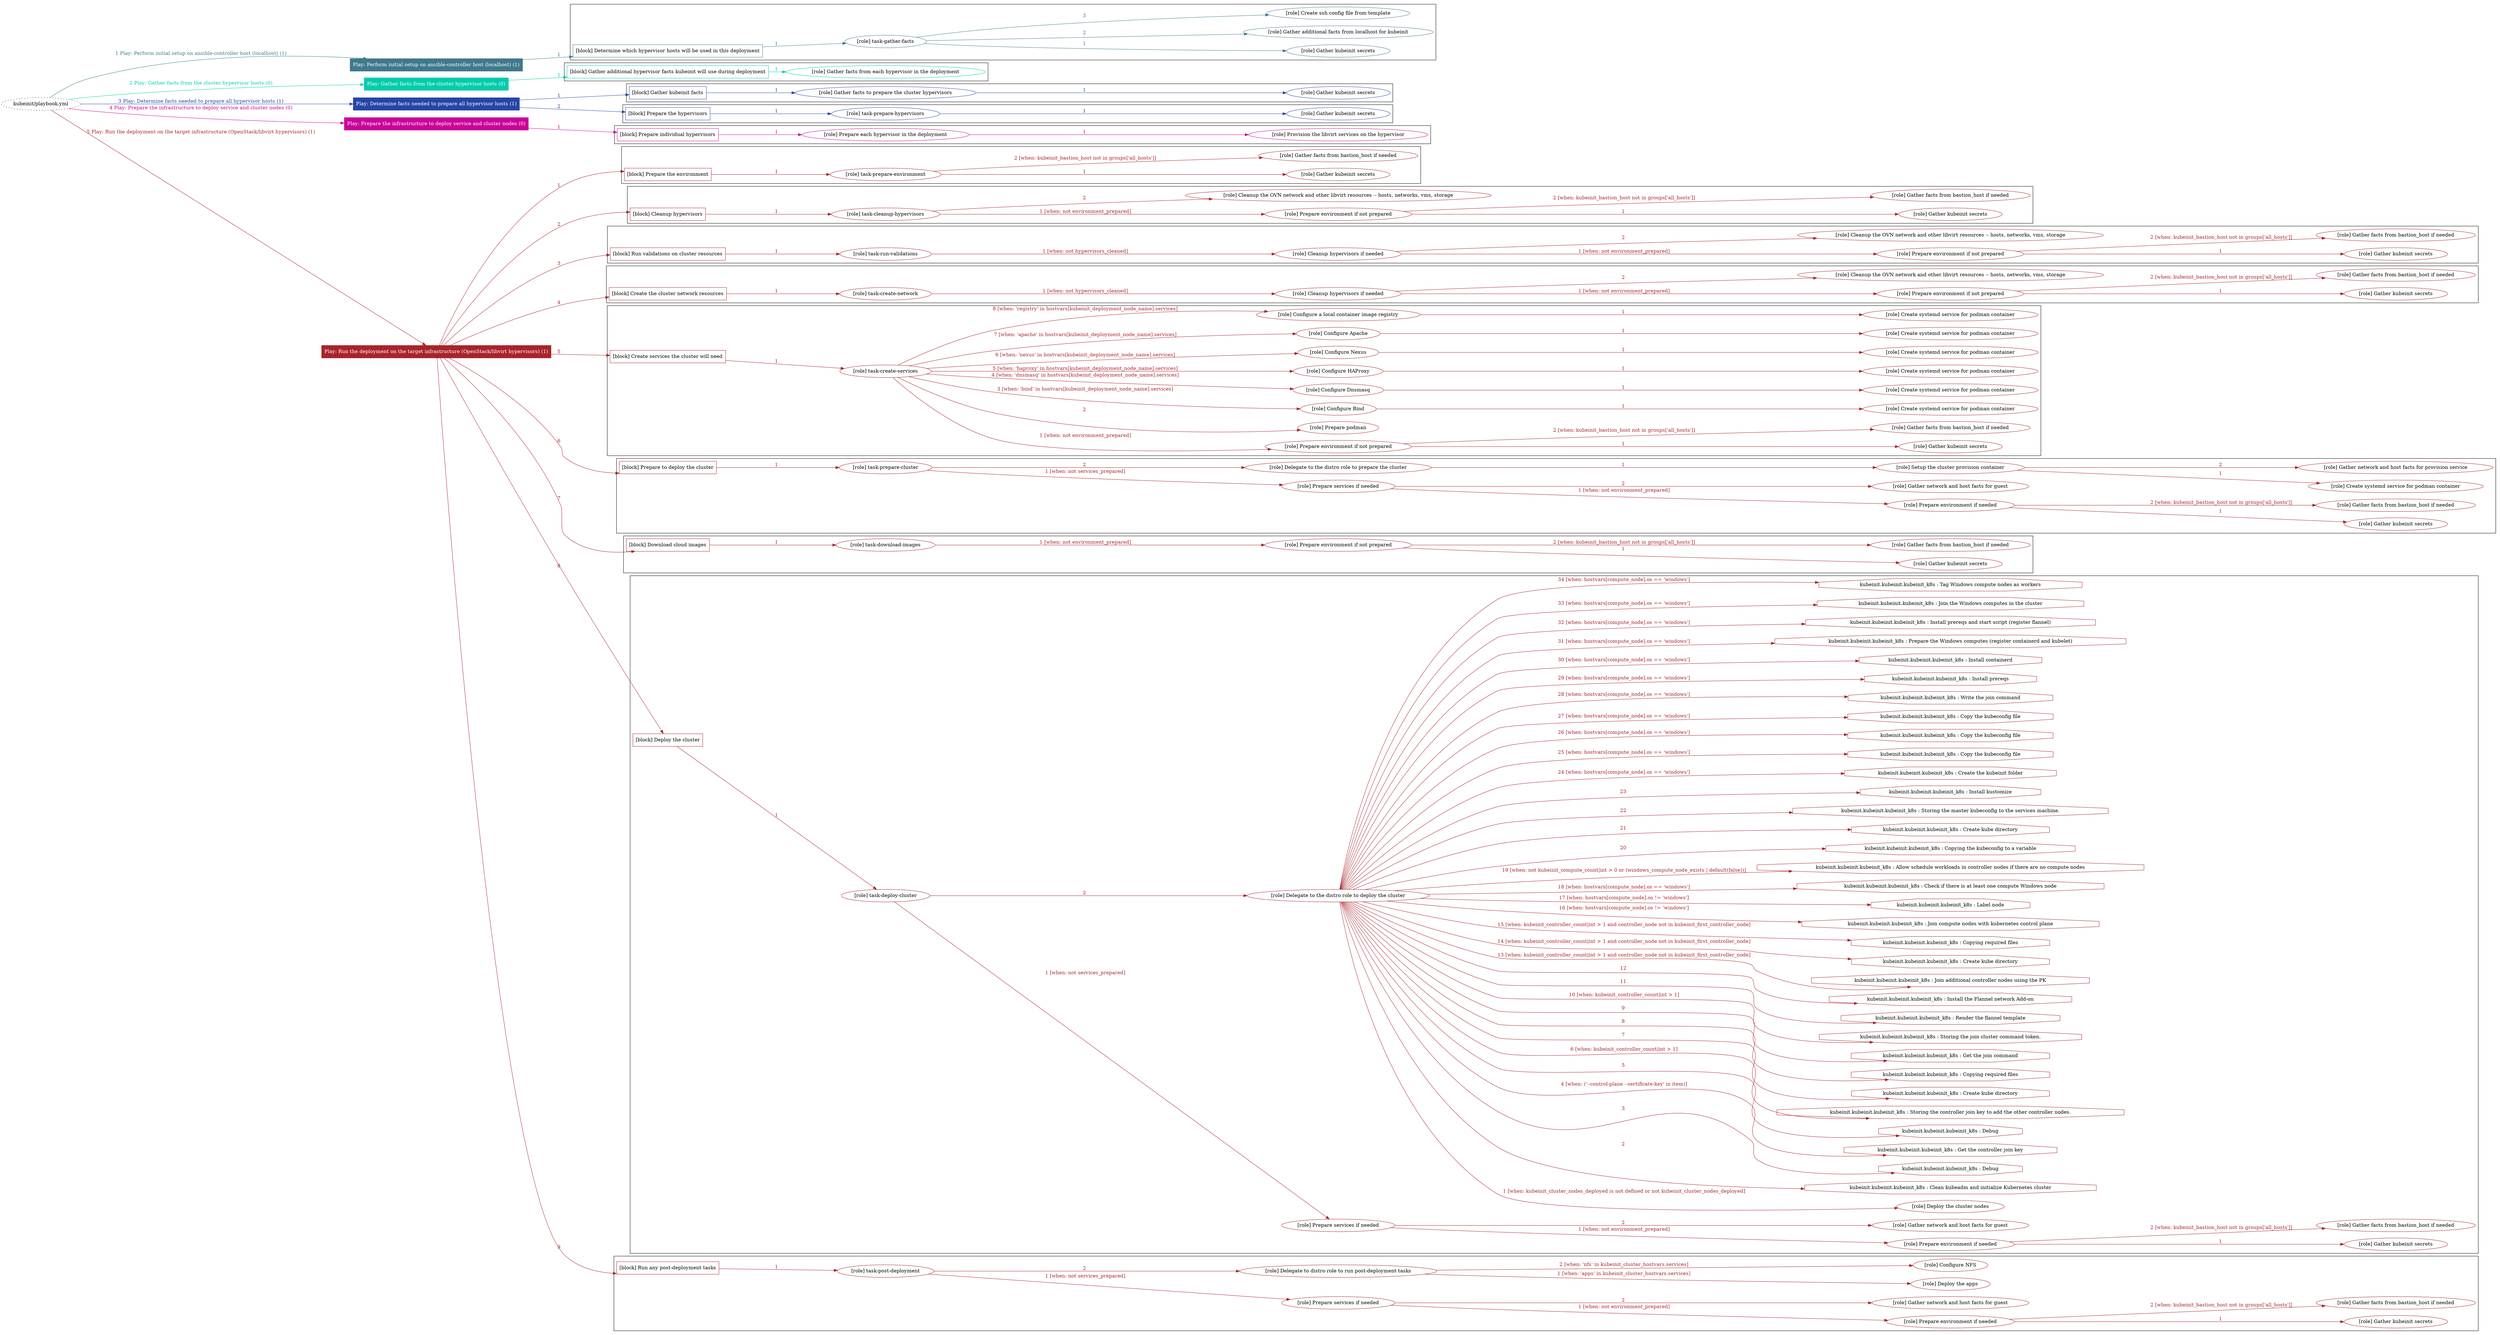 digraph {
	graph [concentrate=true ordering=in rankdir=LR ratio=fill]
	edge [esep=5 sep=10]
	"kubeinit/playbook.yml" [URL="/home/runner/work/kubeinit-1/kubeinit-1/kubeinit/playbook.yml" id=playbook_aae94c72 style=dotted]
	"kubeinit/playbook.yml" -> play_fa9f9b05 [label="1 Play: Perform initial setup on ansible-controller host (localhost) (1)" color="#40798c" fontcolor="#40798c" id=edge_play_fa9f9b05 labeltooltip="1 Play: Perform initial setup on ansible-controller host (localhost) (1)" tooltip="1 Play: Perform initial setup on ansible-controller host (localhost) (1)"]
	subgraph "Play: Perform initial setup on ansible-controller host (localhost) (1)" {
		play_fa9f9b05 [label="Play: Perform initial setup on ansible-controller host (localhost) (1)" URL="/home/runner/work/kubeinit-1/kubeinit-1/kubeinit/playbook.yml" color="#40798c" fontcolor="#ffffff" id=play_fa9f9b05 shape=box style=filled tooltip=localhost]
		play_fa9f9b05 -> block_91c9817d [label=1 color="#40798c" fontcolor="#40798c" id=edge_block_91c9817d labeltooltip=1 tooltip=1]
		subgraph cluster_block_91c9817d {
			block_91c9817d [label="[block] Determine which hypervisor hosts will be used in this deployment" URL="/home/runner/work/kubeinit-1/kubeinit-1/kubeinit/playbook.yml" color="#40798c" id=block_91c9817d labeltooltip="Determine which hypervisor hosts will be used in this deployment" shape=box tooltip="Determine which hypervisor hosts will be used in this deployment"]
			block_91c9817d -> role_6bfff39a [label="1 " color="#40798c" fontcolor="#40798c" id=edge_role_6bfff39a labeltooltip="1 " tooltip="1 "]
			subgraph "task-gather-facts" {
				role_6bfff39a [label="[role] task-gather-facts" URL="/home/runner/work/kubeinit-1/kubeinit-1/kubeinit/playbook.yml" color="#40798c" id=role_6bfff39a tooltip="task-gather-facts"]
				role_6bfff39a -> role_fc98077a [label="1 " color="#40798c" fontcolor="#40798c" id=edge_role_fc98077a labeltooltip="1 " tooltip="1 "]
				subgraph "Gather kubeinit secrets" {
					role_fc98077a [label="[role] Gather kubeinit secrets" URL="/home/runner/.ansible/collections/ansible_collections/kubeinit/kubeinit/roles/kubeinit_prepare/tasks/build_hypervisors_group.yml" color="#40798c" id=role_fc98077a tooltip="Gather kubeinit secrets"]
				}
				role_6bfff39a -> role_e582aec2 [label="2 " color="#40798c" fontcolor="#40798c" id=edge_role_e582aec2 labeltooltip="2 " tooltip="2 "]
				subgraph "Gather additional facts from localhost for kubeinit" {
					role_e582aec2 [label="[role] Gather additional facts from localhost for kubeinit" URL="/home/runner/.ansible/collections/ansible_collections/kubeinit/kubeinit/roles/kubeinit_prepare/tasks/build_hypervisors_group.yml" color="#40798c" id=role_e582aec2 tooltip="Gather additional facts from localhost for kubeinit"]
				}
				role_6bfff39a -> role_28a44511 [label="3 " color="#40798c" fontcolor="#40798c" id=edge_role_28a44511 labeltooltip="3 " tooltip="3 "]
				subgraph "Create ssh config file from template" {
					role_28a44511 [label="[role] Create ssh config file from template" URL="/home/runner/.ansible/collections/ansible_collections/kubeinit/kubeinit/roles/kubeinit_prepare/tasks/build_hypervisors_group.yml" color="#40798c" id=role_28a44511 tooltip="Create ssh config file from template"]
				}
			}
		}
	}
	"kubeinit/playbook.yml" -> play_0982a7ec [label="2 Play: Gather facts from the cluster hypervisor hosts (0)" color="#00ccad" fontcolor="#00ccad" id=edge_play_0982a7ec labeltooltip="2 Play: Gather facts from the cluster hypervisor hosts (0)" tooltip="2 Play: Gather facts from the cluster hypervisor hosts (0)"]
	subgraph "Play: Gather facts from the cluster hypervisor hosts (0)" {
		play_0982a7ec [label="Play: Gather facts from the cluster hypervisor hosts (0)" URL="/home/runner/work/kubeinit-1/kubeinit-1/kubeinit/playbook.yml" color="#00ccad" fontcolor="#ffffff" id=play_0982a7ec shape=box style=filled tooltip="Play: Gather facts from the cluster hypervisor hosts (0)"]
		play_0982a7ec -> block_77e99ad8 [label=1 color="#00ccad" fontcolor="#00ccad" id=edge_block_77e99ad8 labeltooltip=1 tooltip=1]
		subgraph cluster_block_77e99ad8 {
			block_77e99ad8 [label="[block] Gather additional hypervisor facts kubeinit will use during deployment" URL="/home/runner/work/kubeinit-1/kubeinit-1/kubeinit/playbook.yml" color="#00ccad" id=block_77e99ad8 labeltooltip="Gather additional hypervisor facts kubeinit will use during deployment" shape=box tooltip="Gather additional hypervisor facts kubeinit will use during deployment"]
			block_77e99ad8 -> role_7eba196b [label="1 " color="#00ccad" fontcolor="#00ccad" id=edge_role_7eba196b labeltooltip="1 " tooltip="1 "]
			subgraph "Gather facts from each hypervisor in the deployment" {
				role_7eba196b [label="[role] Gather facts from each hypervisor in the deployment" URL="/home/runner/work/kubeinit-1/kubeinit-1/kubeinit/playbook.yml" color="#00ccad" id=role_7eba196b tooltip="Gather facts from each hypervisor in the deployment"]
			}
		}
	}
	"kubeinit/playbook.yml" -> play_0ef95fad [label="3 Play: Determine facts needed to prepare all hypervisor hosts (1)" color="#2645a6" fontcolor="#2645a6" id=edge_play_0ef95fad labeltooltip="3 Play: Determine facts needed to prepare all hypervisor hosts (1)" tooltip="3 Play: Determine facts needed to prepare all hypervisor hosts (1)"]
	subgraph "Play: Determine facts needed to prepare all hypervisor hosts (1)" {
		play_0ef95fad [label="Play: Determine facts needed to prepare all hypervisor hosts (1)" URL="/home/runner/work/kubeinit-1/kubeinit-1/kubeinit/playbook.yml" color="#2645a6" fontcolor="#ffffff" id=play_0ef95fad shape=box style=filled tooltip=localhost]
		play_0ef95fad -> block_4de69cfb [label=1 color="#2645a6" fontcolor="#2645a6" id=edge_block_4de69cfb labeltooltip=1 tooltip=1]
		subgraph cluster_block_4de69cfb {
			block_4de69cfb [label="[block] Gather kubeinit facts" URL="/home/runner/work/kubeinit-1/kubeinit-1/kubeinit/playbook.yml" color="#2645a6" id=block_4de69cfb labeltooltip="Gather kubeinit facts" shape=box tooltip="Gather kubeinit facts"]
			block_4de69cfb -> role_8b5c6e37 [label="1 " color="#2645a6" fontcolor="#2645a6" id=edge_role_8b5c6e37 labeltooltip="1 " tooltip="1 "]
			subgraph "Gather facts to prepare the cluster hypervisors" {
				role_8b5c6e37 [label="[role] Gather facts to prepare the cluster hypervisors" URL="/home/runner/work/kubeinit-1/kubeinit-1/kubeinit/playbook.yml" color="#2645a6" id=role_8b5c6e37 tooltip="Gather facts to prepare the cluster hypervisors"]
				role_8b5c6e37 -> role_1f219775 [label="1 " color="#2645a6" fontcolor="#2645a6" id=edge_role_1f219775 labeltooltip="1 " tooltip="1 "]
				subgraph "Gather kubeinit secrets" {
					role_1f219775 [label="[role] Gather kubeinit secrets" URL="/home/runner/.ansible/collections/ansible_collections/kubeinit/kubeinit/roles/kubeinit_prepare/tasks/gather_kubeinit_facts.yml" color="#2645a6" id=role_1f219775 tooltip="Gather kubeinit secrets"]
				}
			}
		}
		play_0ef95fad -> block_ca485d18 [label=2 color="#2645a6" fontcolor="#2645a6" id=edge_block_ca485d18 labeltooltip=2 tooltip=2]
		subgraph cluster_block_ca485d18 {
			block_ca485d18 [label="[block] Prepare the hypervisors" URL="/home/runner/work/kubeinit-1/kubeinit-1/kubeinit/playbook.yml" color="#2645a6" id=block_ca485d18 labeltooltip="Prepare the hypervisors" shape=box tooltip="Prepare the hypervisors"]
			block_ca485d18 -> role_414b9c41 [label="1 " color="#2645a6" fontcolor="#2645a6" id=edge_role_414b9c41 labeltooltip="1 " tooltip="1 "]
			subgraph "task-prepare-hypervisors" {
				role_414b9c41 [label="[role] task-prepare-hypervisors" URL="/home/runner/work/kubeinit-1/kubeinit-1/kubeinit/playbook.yml" color="#2645a6" id=role_414b9c41 tooltip="task-prepare-hypervisors"]
				role_414b9c41 -> role_e8a9cbe4 [label="1 " color="#2645a6" fontcolor="#2645a6" id=edge_role_e8a9cbe4 labeltooltip="1 " tooltip="1 "]
				subgraph "Gather kubeinit secrets" {
					role_e8a9cbe4 [label="[role] Gather kubeinit secrets" URL="/home/runner/.ansible/collections/ansible_collections/kubeinit/kubeinit/roles/kubeinit_prepare/tasks/gather_kubeinit_facts.yml" color="#2645a6" id=role_e8a9cbe4 tooltip="Gather kubeinit secrets"]
				}
			}
		}
	}
	"kubeinit/playbook.yml" -> play_cfd5ba1e [label="4 Play: Prepare the infrastructure to deploy service and cluster nodes (0)" color="#ca0297" fontcolor="#ca0297" id=edge_play_cfd5ba1e labeltooltip="4 Play: Prepare the infrastructure to deploy service and cluster nodes (0)" tooltip="4 Play: Prepare the infrastructure to deploy service and cluster nodes (0)"]
	subgraph "Play: Prepare the infrastructure to deploy service and cluster nodes (0)" {
		play_cfd5ba1e [label="Play: Prepare the infrastructure to deploy service and cluster nodes (0)" URL="/home/runner/work/kubeinit-1/kubeinit-1/kubeinit/playbook.yml" color="#ca0297" fontcolor="#ffffff" id=play_cfd5ba1e shape=box style=filled tooltip="Play: Prepare the infrastructure to deploy service and cluster nodes (0)"]
		play_cfd5ba1e -> block_712fcccb [label=1 color="#ca0297" fontcolor="#ca0297" id=edge_block_712fcccb labeltooltip=1 tooltip=1]
		subgraph cluster_block_712fcccb {
			block_712fcccb [label="[block] Prepare individual hypervisors" URL="/home/runner/work/kubeinit-1/kubeinit-1/kubeinit/playbook.yml" color="#ca0297" id=block_712fcccb labeltooltip="Prepare individual hypervisors" shape=box tooltip="Prepare individual hypervisors"]
			block_712fcccb -> role_6f55ef4a [label="1 " color="#ca0297" fontcolor="#ca0297" id=edge_role_6f55ef4a labeltooltip="1 " tooltip="1 "]
			subgraph "Prepare each hypervisor in the deployment" {
				role_6f55ef4a [label="[role] Prepare each hypervisor in the deployment" URL="/home/runner/work/kubeinit-1/kubeinit-1/kubeinit/playbook.yml" color="#ca0297" id=role_6f55ef4a tooltip="Prepare each hypervisor in the deployment"]
				role_6f55ef4a -> role_cf504d7a [label="1 " color="#ca0297" fontcolor="#ca0297" id=edge_role_cf504d7a labeltooltip="1 " tooltip="1 "]
				subgraph "Provision the libvirt services on the hypervisor" {
					role_cf504d7a [label="[role] Provision the libvirt services on the hypervisor" URL="/home/runner/.ansible/collections/ansible_collections/kubeinit/kubeinit/roles/kubeinit_prepare/tasks/prepare_hypervisor.yml" color="#ca0297" id=role_cf504d7a tooltip="Provision the libvirt services on the hypervisor"]
				}
			}
		}
	}
	"kubeinit/playbook.yml" -> play_9e917fa4 [label="5 Play: Run the deployment on the target infrastructure (OpenStack/libvirt hypervisors) (1)" color="#a9232c" fontcolor="#a9232c" id=edge_play_9e917fa4 labeltooltip="5 Play: Run the deployment on the target infrastructure (OpenStack/libvirt hypervisors) (1)" tooltip="5 Play: Run the deployment on the target infrastructure (OpenStack/libvirt hypervisors) (1)"]
	subgraph "Play: Run the deployment on the target infrastructure (OpenStack/libvirt hypervisors) (1)" {
		play_9e917fa4 [label="Play: Run the deployment on the target infrastructure (OpenStack/libvirt hypervisors) (1)" URL="/home/runner/work/kubeinit-1/kubeinit-1/kubeinit/playbook.yml" color="#a9232c" fontcolor="#ffffff" id=play_9e917fa4 shape=box style=filled tooltip=localhost]
		play_9e917fa4 -> block_13ba11c3 [label=1 color="#a9232c" fontcolor="#a9232c" id=edge_block_13ba11c3 labeltooltip=1 tooltip=1]
		subgraph cluster_block_13ba11c3 {
			block_13ba11c3 [label="[block] Prepare the environment" URL="/home/runner/work/kubeinit-1/kubeinit-1/kubeinit/playbook.yml" color="#a9232c" id=block_13ba11c3 labeltooltip="Prepare the environment" shape=box tooltip="Prepare the environment"]
			block_13ba11c3 -> role_66732c25 [label="1 " color="#a9232c" fontcolor="#a9232c" id=edge_role_66732c25 labeltooltip="1 " tooltip="1 "]
			subgraph "task-prepare-environment" {
				role_66732c25 [label="[role] task-prepare-environment" URL="/home/runner/work/kubeinit-1/kubeinit-1/kubeinit/playbook.yml" color="#a9232c" id=role_66732c25 tooltip="task-prepare-environment"]
				role_66732c25 -> role_78db294e [label="1 " color="#a9232c" fontcolor="#a9232c" id=edge_role_78db294e labeltooltip="1 " tooltip="1 "]
				subgraph "Gather kubeinit secrets" {
					role_78db294e [label="[role] Gather kubeinit secrets" URL="/home/runner/.ansible/collections/ansible_collections/kubeinit/kubeinit/roles/kubeinit_prepare/tasks/gather_kubeinit_facts.yml" color="#a9232c" id=role_78db294e tooltip="Gather kubeinit secrets"]
				}
				role_66732c25 -> role_0ff0dd8a [label="2 [when: kubeinit_bastion_host not in groups['all_hosts']]" color="#a9232c" fontcolor="#a9232c" id=edge_role_0ff0dd8a labeltooltip="2 [when: kubeinit_bastion_host not in groups['all_hosts']]" tooltip="2 [when: kubeinit_bastion_host not in groups['all_hosts']]"]
				subgraph "Gather facts from bastion_host if needed" {
					role_0ff0dd8a [label="[role] Gather facts from bastion_host if needed" URL="/home/runner/.ansible/collections/ansible_collections/kubeinit/kubeinit/roles/kubeinit_prepare/tasks/main.yml" color="#a9232c" id=role_0ff0dd8a tooltip="Gather facts from bastion_host if needed"]
				}
			}
		}
		play_9e917fa4 -> block_da6fde85 [label=2 color="#a9232c" fontcolor="#a9232c" id=edge_block_da6fde85 labeltooltip=2 tooltip=2]
		subgraph cluster_block_da6fde85 {
			block_da6fde85 [label="[block] Cleanup hypervisors" URL="/home/runner/work/kubeinit-1/kubeinit-1/kubeinit/playbook.yml" color="#a9232c" id=block_da6fde85 labeltooltip="Cleanup hypervisors" shape=box tooltip="Cleanup hypervisors"]
			block_da6fde85 -> role_78d02d53 [label="1 " color="#a9232c" fontcolor="#a9232c" id=edge_role_78d02d53 labeltooltip="1 " tooltip="1 "]
			subgraph "task-cleanup-hypervisors" {
				role_78d02d53 [label="[role] task-cleanup-hypervisors" URL="/home/runner/work/kubeinit-1/kubeinit-1/kubeinit/playbook.yml" color="#a9232c" id=role_78d02d53 tooltip="task-cleanup-hypervisors"]
				role_78d02d53 -> role_ad2759da [label="1 [when: not environment_prepared]" color="#a9232c" fontcolor="#a9232c" id=edge_role_ad2759da labeltooltip="1 [when: not environment_prepared]" tooltip="1 [when: not environment_prepared]"]
				subgraph "Prepare environment if not prepared" {
					role_ad2759da [label="[role] Prepare environment if not prepared" URL="/home/runner/.ansible/collections/ansible_collections/kubeinit/kubeinit/roles/kubeinit_libvirt/tasks/cleanup_hypervisors.yml" color="#a9232c" id=role_ad2759da tooltip="Prepare environment if not prepared"]
					role_ad2759da -> role_6e626858 [label="1 " color="#a9232c" fontcolor="#a9232c" id=edge_role_6e626858 labeltooltip="1 " tooltip="1 "]
					subgraph "Gather kubeinit secrets" {
						role_6e626858 [label="[role] Gather kubeinit secrets" URL="/home/runner/.ansible/collections/ansible_collections/kubeinit/kubeinit/roles/kubeinit_prepare/tasks/gather_kubeinit_facts.yml" color="#a9232c" id=role_6e626858 tooltip="Gather kubeinit secrets"]
					}
					role_ad2759da -> role_ee0eb147 [label="2 [when: kubeinit_bastion_host not in groups['all_hosts']]" color="#a9232c" fontcolor="#a9232c" id=edge_role_ee0eb147 labeltooltip="2 [when: kubeinit_bastion_host not in groups['all_hosts']]" tooltip="2 [when: kubeinit_bastion_host not in groups['all_hosts']]"]
					subgraph "Gather facts from bastion_host if needed" {
						role_ee0eb147 [label="[role] Gather facts from bastion_host if needed" URL="/home/runner/.ansible/collections/ansible_collections/kubeinit/kubeinit/roles/kubeinit_prepare/tasks/main.yml" color="#a9232c" id=role_ee0eb147 tooltip="Gather facts from bastion_host if needed"]
					}
				}
				role_78d02d53 -> role_aa156122 [label="2 " color="#a9232c" fontcolor="#a9232c" id=edge_role_aa156122 labeltooltip="2 " tooltip="2 "]
				subgraph "Cleanup the OVN network and other libvirt resources -- hosts, networks, vms, storage" {
					role_aa156122 [label="[role] Cleanup the OVN network and other libvirt resources -- hosts, networks, vms, storage" URL="/home/runner/.ansible/collections/ansible_collections/kubeinit/kubeinit/roles/kubeinit_libvirt/tasks/cleanup_hypervisors.yml" color="#a9232c" id=role_aa156122 tooltip="Cleanup the OVN network and other libvirt resources -- hosts, networks, vms, storage"]
				}
			}
		}
		play_9e917fa4 -> block_f5773341 [label=3 color="#a9232c" fontcolor="#a9232c" id=edge_block_f5773341 labeltooltip=3 tooltip=3]
		subgraph cluster_block_f5773341 {
			block_f5773341 [label="[block] Run validations on cluster resources" URL="/home/runner/work/kubeinit-1/kubeinit-1/kubeinit/playbook.yml" color="#a9232c" id=block_f5773341 labeltooltip="Run validations on cluster resources" shape=box tooltip="Run validations on cluster resources"]
			block_f5773341 -> role_e147a6e0 [label="1 " color="#a9232c" fontcolor="#a9232c" id=edge_role_e147a6e0 labeltooltip="1 " tooltip="1 "]
			subgraph "task-run-validations" {
				role_e147a6e0 [label="[role] task-run-validations" URL="/home/runner/work/kubeinit-1/kubeinit-1/kubeinit/playbook.yml" color="#a9232c" id=role_e147a6e0 tooltip="task-run-validations"]
				role_e147a6e0 -> role_f84ab11e [label="1 [when: not hypervisors_cleaned]" color="#a9232c" fontcolor="#a9232c" id=edge_role_f84ab11e labeltooltip="1 [when: not hypervisors_cleaned]" tooltip="1 [when: not hypervisors_cleaned]"]
				subgraph "Cleanup hypervisors if needed" {
					role_f84ab11e [label="[role] Cleanup hypervisors if needed" URL="/home/runner/.ansible/collections/ansible_collections/kubeinit/kubeinit/roles/kubeinit_validations/tasks/main.yml" color="#a9232c" id=role_f84ab11e tooltip="Cleanup hypervisors if needed"]
					role_f84ab11e -> role_43ac9614 [label="1 [when: not environment_prepared]" color="#a9232c" fontcolor="#a9232c" id=edge_role_43ac9614 labeltooltip="1 [when: not environment_prepared]" tooltip="1 [when: not environment_prepared]"]
					subgraph "Prepare environment if not prepared" {
						role_43ac9614 [label="[role] Prepare environment if not prepared" URL="/home/runner/.ansible/collections/ansible_collections/kubeinit/kubeinit/roles/kubeinit_libvirt/tasks/cleanup_hypervisors.yml" color="#a9232c" id=role_43ac9614 tooltip="Prepare environment if not prepared"]
						role_43ac9614 -> role_a803426b [label="1 " color="#a9232c" fontcolor="#a9232c" id=edge_role_a803426b labeltooltip="1 " tooltip="1 "]
						subgraph "Gather kubeinit secrets" {
							role_a803426b [label="[role] Gather kubeinit secrets" URL="/home/runner/.ansible/collections/ansible_collections/kubeinit/kubeinit/roles/kubeinit_prepare/tasks/gather_kubeinit_facts.yml" color="#a9232c" id=role_a803426b tooltip="Gather kubeinit secrets"]
						}
						role_43ac9614 -> role_87ce049c [label="2 [when: kubeinit_bastion_host not in groups['all_hosts']]" color="#a9232c" fontcolor="#a9232c" id=edge_role_87ce049c labeltooltip="2 [when: kubeinit_bastion_host not in groups['all_hosts']]" tooltip="2 [when: kubeinit_bastion_host not in groups['all_hosts']]"]
						subgraph "Gather facts from bastion_host if needed" {
							role_87ce049c [label="[role] Gather facts from bastion_host if needed" URL="/home/runner/.ansible/collections/ansible_collections/kubeinit/kubeinit/roles/kubeinit_prepare/tasks/main.yml" color="#a9232c" id=role_87ce049c tooltip="Gather facts from bastion_host if needed"]
						}
					}
					role_f84ab11e -> role_077d529b [label="2 " color="#a9232c" fontcolor="#a9232c" id=edge_role_077d529b labeltooltip="2 " tooltip="2 "]
					subgraph "Cleanup the OVN network and other libvirt resources -- hosts, networks, vms, storage" {
						role_077d529b [label="[role] Cleanup the OVN network and other libvirt resources -- hosts, networks, vms, storage" URL="/home/runner/.ansible/collections/ansible_collections/kubeinit/kubeinit/roles/kubeinit_libvirt/tasks/cleanup_hypervisors.yml" color="#a9232c" id=role_077d529b tooltip="Cleanup the OVN network and other libvirt resources -- hosts, networks, vms, storage"]
					}
				}
			}
		}
		play_9e917fa4 -> block_e2d62b31 [label=4 color="#a9232c" fontcolor="#a9232c" id=edge_block_e2d62b31 labeltooltip=4 tooltip=4]
		subgraph cluster_block_e2d62b31 {
			block_e2d62b31 [label="[block] Create the cluster network resources" URL="/home/runner/work/kubeinit-1/kubeinit-1/kubeinit/playbook.yml" color="#a9232c" id=block_e2d62b31 labeltooltip="Create the cluster network resources" shape=box tooltip="Create the cluster network resources"]
			block_e2d62b31 -> role_3b649c66 [label="1 " color="#a9232c" fontcolor="#a9232c" id=edge_role_3b649c66 labeltooltip="1 " tooltip="1 "]
			subgraph "task-create-network" {
				role_3b649c66 [label="[role] task-create-network" URL="/home/runner/work/kubeinit-1/kubeinit-1/kubeinit/playbook.yml" color="#a9232c" id=role_3b649c66 tooltip="task-create-network"]
				role_3b649c66 -> role_19bc20f4 [label="1 [when: not hypervisors_cleaned]" color="#a9232c" fontcolor="#a9232c" id=edge_role_19bc20f4 labeltooltip="1 [when: not hypervisors_cleaned]" tooltip="1 [when: not hypervisors_cleaned]"]
				subgraph "Cleanup hypervisors if needed" {
					role_19bc20f4 [label="[role] Cleanup hypervisors if needed" URL="/home/runner/.ansible/collections/ansible_collections/kubeinit/kubeinit/roles/kubeinit_libvirt/tasks/create_network.yml" color="#a9232c" id=role_19bc20f4 tooltip="Cleanup hypervisors if needed"]
					role_19bc20f4 -> role_01f055b9 [label="1 [when: not environment_prepared]" color="#a9232c" fontcolor="#a9232c" id=edge_role_01f055b9 labeltooltip="1 [when: not environment_prepared]" tooltip="1 [when: not environment_prepared]"]
					subgraph "Prepare environment if not prepared" {
						role_01f055b9 [label="[role] Prepare environment if not prepared" URL="/home/runner/.ansible/collections/ansible_collections/kubeinit/kubeinit/roles/kubeinit_libvirt/tasks/cleanup_hypervisors.yml" color="#a9232c" id=role_01f055b9 tooltip="Prepare environment if not prepared"]
						role_01f055b9 -> role_e7aa94aa [label="1 " color="#a9232c" fontcolor="#a9232c" id=edge_role_e7aa94aa labeltooltip="1 " tooltip="1 "]
						subgraph "Gather kubeinit secrets" {
							role_e7aa94aa [label="[role] Gather kubeinit secrets" URL="/home/runner/.ansible/collections/ansible_collections/kubeinit/kubeinit/roles/kubeinit_prepare/tasks/gather_kubeinit_facts.yml" color="#a9232c" id=role_e7aa94aa tooltip="Gather kubeinit secrets"]
						}
						role_01f055b9 -> role_872125d9 [label="2 [when: kubeinit_bastion_host not in groups['all_hosts']]" color="#a9232c" fontcolor="#a9232c" id=edge_role_872125d9 labeltooltip="2 [when: kubeinit_bastion_host not in groups['all_hosts']]" tooltip="2 [when: kubeinit_bastion_host not in groups['all_hosts']]"]
						subgraph "Gather facts from bastion_host if needed" {
							role_872125d9 [label="[role] Gather facts from bastion_host if needed" URL="/home/runner/.ansible/collections/ansible_collections/kubeinit/kubeinit/roles/kubeinit_prepare/tasks/main.yml" color="#a9232c" id=role_872125d9 tooltip="Gather facts from bastion_host if needed"]
						}
					}
					role_19bc20f4 -> role_70609a58 [label="2 " color="#a9232c" fontcolor="#a9232c" id=edge_role_70609a58 labeltooltip="2 " tooltip="2 "]
					subgraph "Cleanup the OVN network and other libvirt resources -- hosts, networks, vms, storage" {
						role_70609a58 [label="[role] Cleanup the OVN network and other libvirt resources -- hosts, networks, vms, storage" URL="/home/runner/.ansible/collections/ansible_collections/kubeinit/kubeinit/roles/kubeinit_libvirt/tasks/cleanup_hypervisors.yml" color="#a9232c" id=role_70609a58 tooltip="Cleanup the OVN network and other libvirt resources -- hosts, networks, vms, storage"]
					}
				}
			}
		}
		play_9e917fa4 -> block_4554fda9 [label=5 color="#a9232c" fontcolor="#a9232c" id=edge_block_4554fda9 labeltooltip=5 tooltip=5]
		subgraph cluster_block_4554fda9 {
			block_4554fda9 [label="[block] Create services the cluster will need" URL="/home/runner/work/kubeinit-1/kubeinit-1/kubeinit/playbook.yml" color="#a9232c" id=block_4554fda9 labeltooltip="Create services the cluster will need" shape=box tooltip="Create services the cluster will need"]
			block_4554fda9 -> role_06522d91 [label="1 " color="#a9232c" fontcolor="#a9232c" id=edge_role_06522d91 labeltooltip="1 " tooltip="1 "]
			subgraph "task-create-services" {
				role_06522d91 [label="[role] task-create-services" URL="/home/runner/work/kubeinit-1/kubeinit-1/kubeinit/playbook.yml" color="#a9232c" id=role_06522d91 tooltip="task-create-services"]
				role_06522d91 -> role_d048b455 [label="1 [when: not environment_prepared]" color="#a9232c" fontcolor="#a9232c" id=edge_role_d048b455 labeltooltip="1 [when: not environment_prepared]" tooltip="1 [when: not environment_prepared]"]
				subgraph "Prepare environment if not prepared" {
					role_d048b455 [label="[role] Prepare environment if not prepared" URL="/home/runner/.ansible/collections/ansible_collections/kubeinit/kubeinit/roles/kubeinit_services/tasks/main.yml" color="#a9232c" id=role_d048b455 tooltip="Prepare environment if not prepared"]
					role_d048b455 -> role_7a38c051 [label="1 " color="#a9232c" fontcolor="#a9232c" id=edge_role_7a38c051 labeltooltip="1 " tooltip="1 "]
					subgraph "Gather kubeinit secrets" {
						role_7a38c051 [label="[role] Gather kubeinit secrets" URL="/home/runner/.ansible/collections/ansible_collections/kubeinit/kubeinit/roles/kubeinit_prepare/tasks/gather_kubeinit_facts.yml" color="#a9232c" id=role_7a38c051 tooltip="Gather kubeinit secrets"]
					}
					role_d048b455 -> role_afe0af40 [label="2 [when: kubeinit_bastion_host not in groups['all_hosts']]" color="#a9232c" fontcolor="#a9232c" id=edge_role_afe0af40 labeltooltip="2 [when: kubeinit_bastion_host not in groups['all_hosts']]" tooltip="2 [when: kubeinit_bastion_host not in groups['all_hosts']]"]
					subgraph "Gather facts from bastion_host if needed" {
						role_afe0af40 [label="[role] Gather facts from bastion_host if needed" URL="/home/runner/.ansible/collections/ansible_collections/kubeinit/kubeinit/roles/kubeinit_prepare/tasks/main.yml" color="#a9232c" id=role_afe0af40 tooltip="Gather facts from bastion_host if needed"]
					}
				}
				role_06522d91 -> role_df3286fc [label="2 " color="#a9232c" fontcolor="#a9232c" id=edge_role_df3286fc labeltooltip="2 " tooltip="2 "]
				subgraph "Prepare podman" {
					role_df3286fc [label="[role] Prepare podman" URL="/home/runner/.ansible/collections/ansible_collections/kubeinit/kubeinit/roles/kubeinit_services/tasks/00_create_service_pod.yml" color="#a9232c" id=role_df3286fc tooltip="Prepare podman"]
				}
				role_06522d91 -> role_7fea2ed9 [label="3 [when: 'bind' in hostvars[kubeinit_deployment_node_name].services]" color="#a9232c" fontcolor="#a9232c" id=edge_role_7fea2ed9 labeltooltip="3 [when: 'bind' in hostvars[kubeinit_deployment_node_name].services]" tooltip="3 [when: 'bind' in hostvars[kubeinit_deployment_node_name].services]"]
				subgraph "Configure Bind" {
					role_7fea2ed9 [label="[role] Configure Bind" URL="/home/runner/.ansible/collections/ansible_collections/kubeinit/kubeinit/roles/kubeinit_services/tasks/start_services_containers.yml" color="#a9232c" id=role_7fea2ed9 tooltip="Configure Bind"]
					role_7fea2ed9 -> role_50d4926a [label="1 " color="#a9232c" fontcolor="#a9232c" id=edge_role_50d4926a labeltooltip="1 " tooltip="1 "]
					subgraph "Create systemd service for podman container" {
						role_50d4926a [label="[role] Create systemd service for podman container" URL="/home/runner/.ansible/collections/ansible_collections/kubeinit/kubeinit/roles/kubeinit_bind/tasks/main.yml" color="#a9232c" id=role_50d4926a tooltip="Create systemd service for podman container"]
					}
				}
				role_06522d91 -> role_ceec8089 [label="4 [when: 'dnsmasq' in hostvars[kubeinit_deployment_node_name].services]" color="#a9232c" fontcolor="#a9232c" id=edge_role_ceec8089 labeltooltip="4 [when: 'dnsmasq' in hostvars[kubeinit_deployment_node_name].services]" tooltip="4 [when: 'dnsmasq' in hostvars[kubeinit_deployment_node_name].services]"]
				subgraph "Configure Dnsmasq" {
					role_ceec8089 [label="[role] Configure Dnsmasq" URL="/home/runner/.ansible/collections/ansible_collections/kubeinit/kubeinit/roles/kubeinit_services/tasks/start_services_containers.yml" color="#a9232c" id=role_ceec8089 tooltip="Configure Dnsmasq"]
					role_ceec8089 -> role_0f635ea4 [label="1 " color="#a9232c" fontcolor="#a9232c" id=edge_role_0f635ea4 labeltooltip="1 " tooltip="1 "]
					subgraph "Create systemd service for podman container" {
						role_0f635ea4 [label="[role] Create systemd service for podman container" URL="/home/runner/.ansible/collections/ansible_collections/kubeinit/kubeinit/roles/kubeinit_dnsmasq/tasks/main.yml" color="#a9232c" id=role_0f635ea4 tooltip="Create systemd service for podman container"]
					}
				}
				role_06522d91 -> role_08543c13 [label="5 [when: 'haproxy' in hostvars[kubeinit_deployment_node_name].services]" color="#a9232c" fontcolor="#a9232c" id=edge_role_08543c13 labeltooltip="5 [when: 'haproxy' in hostvars[kubeinit_deployment_node_name].services]" tooltip="5 [when: 'haproxy' in hostvars[kubeinit_deployment_node_name].services]"]
				subgraph "Configure HAProxy" {
					role_08543c13 [label="[role] Configure HAProxy" URL="/home/runner/.ansible/collections/ansible_collections/kubeinit/kubeinit/roles/kubeinit_services/tasks/start_services_containers.yml" color="#a9232c" id=role_08543c13 tooltip="Configure HAProxy"]
					role_08543c13 -> role_5b2d0a03 [label="1 " color="#a9232c" fontcolor="#a9232c" id=edge_role_5b2d0a03 labeltooltip="1 " tooltip="1 "]
					subgraph "Create systemd service for podman container" {
						role_5b2d0a03 [label="[role] Create systemd service for podman container" URL="/home/runner/.ansible/collections/ansible_collections/kubeinit/kubeinit/roles/kubeinit_haproxy/tasks/main.yml" color="#a9232c" id=role_5b2d0a03 tooltip="Create systemd service for podman container"]
					}
				}
				role_06522d91 -> role_a78f526d [label="6 [when: 'nexus' in hostvars[kubeinit_deployment_node_name].services]" color="#a9232c" fontcolor="#a9232c" id=edge_role_a78f526d labeltooltip="6 [when: 'nexus' in hostvars[kubeinit_deployment_node_name].services]" tooltip="6 [when: 'nexus' in hostvars[kubeinit_deployment_node_name].services]"]
				subgraph "Configure Nexus" {
					role_a78f526d [label="[role] Configure Nexus" URL="/home/runner/.ansible/collections/ansible_collections/kubeinit/kubeinit/roles/kubeinit_services/tasks/start_services_containers.yml" color="#a9232c" id=role_a78f526d tooltip="Configure Nexus"]
					role_a78f526d -> role_6aea82c1 [label="1 " color="#a9232c" fontcolor="#a9232c" id=edge_role_6aea82c1 labeltooltip="1 " tooltip="1 "]
					subgraph "Create systemd service for podman container" {
						role_6aea82c1 [label="[role] Create systemd service for podman container" URL="/home/runner/.ansible/collections/ansible_collections/kubeinit/kubeinit/roles/kubeinit_nexus/tasks/main.yml" color="#a9232c" id=role_6aea82c1 tooltip="Create systemd service for podman container"]
					}
				}
				role_06522d91 -> role_8be8ccb2 [label="7 [when: 'apache' in hostvars[kubeinit_deployment_node_name].services]" color="#a9232c" fontcolor="#a9232c" id=edge_role_8be8ccb2 labeltooltip="7 [when: 'apache' in hostvars[kubeinit_deployment_node_name].services]" tooltip="7 [when: 'apache' in hostvars[kubeinit_deployment_node_name].services]"]
				subgraph "Configure Apache" {
					role_8be8ccb2 [label="[role] Configure Apache" URL="/home/runner/.ansible/collections/ansible_collections/kubeinit/kubeinit/roles/kubeinit_services/tasks/start_services_containers.yml" color="#a9232c" id=role_8be8ccb2 tooltip="Configure Apache"]
					role_8be8ccb2 -> role_c224c6d6 [label="1 " color="#a9232c" fontcolor="#a9232c" id=edge_role_c224c6d6 labeltooltip="1 " tooltip="1 "]
					subgraph "Create systemd service for podman container" {
						role_c224c6d6 [label="[role] Create systemd service for podman container" URL="/home/runner/.ansible/collections/ansible_collections/kubeinit/kubeinit/roles/kubeinit_apache/tasks/main.yml" color="#a9232c" id=role_c224c6d6 tooltip="Create systemd service for podman container"]
					}
				}
				role_06522d91 -> role_588c8242 [label="8 [when: 'registry' in hostvars[kubeinit_deployment_node_name].services]" color="#a9232c" fontcolor="#a9232c" id=edge_role_588c8242 labeltooltip="8 [when: 'registry' in hostvars[kubeinit_deployment_node_name].services]" tooltip="8 [when: 'registry' in hostvars[kubeinit_deployment_node_name].services]"]
				subgraph "Configure a local container image registry" {
					role_588c8242 [label="[role] Configure a local container image registry" URL="/home/runner/.ansible/collections/ansible_collections/kubeinit/kubeinit/roles/kubeinit_services/tasks/start_services_containers.yml" color="#a9232c" id=role_588c8242 tooltip="Configure a local container image registry"]
					role_588c8242 -> role_112d6c46 [label="1 " color="#a9232c" fontcolor="#a9232c" id=edge_role_112d6c46 labeltooltip="1 " tooltip="1 "]
					subgraph "Create systemd service for podman container" {
						role_112d6c46 [label="[role] Create systemd service for podman container" URL="/home/runner/.ansible/collections/ansible_collections/kubeinit/kubeinit/roles/kubeinit_registry/tasks/main.yml" color="#a9232c" id=role_112d6c46 tooltip="Create systemd service for podman container"]
					}
				}
			}
		}
		play_9e917fa4 -> block_0f1abf1c [label=6 color="#a9232c" fontcolor="#a9232c" id=edge_block_0f1abf1c labeltooltip=6 tooltip=6]
		subgraph cluster_block_0f1abf1c {
			block_0f1abf1c [label="[block] Prepare to deploy the cluster" URL="/home/runner/work/kubeinit-1/kubeinit-1/kubeinit/playbook.yml" color="#a9232c" id=block_0f1abf1c labeltooltip="Prepare to deploy the cluster" shape=box tooltip="Prepare to deploy the cluster"]
			block_0f1abf1c -> role_2f367c41 [label="1 " color="#a9232c" fontcolor="#a9232c" id=edge_role_2f367c41 labeltooltip="1 " tooltip="1 "]
			subgraph "task-prepare-cluster" {
				role_2f367c41 [label="[role] task-prepare-cluster" URL="/home/runner/work/kubeinit-1/kubeinit-1/kubeinit/playbook.yml" color="#a9232c" id=role_2f367c41 tooltip="task-prepare-cluster"]
				role_2f367c41 -> role_ac86360d [label="1 [when: not services_prepared]" color="#a9232c" fontcolor="#a9232c" id=edge_role_ac86360d labeltooltip="1 [when: not services_prepared]" tooltip="1 [when: not services_prepared]"]
				subgraph "Prepare services if needed" {
					role_ac86360d [label="[role] Prepare services if needed" URL="/home/runner/.ansible/collections/ansible_collections/kubeinit/kubeinit/roles/kubeinit_prepare/tasks/prepare_cluster.yml" color="#a9232c" id=role_ac86360d tooltip="Prepare services if needed"]
					role_ac86360d -> role_c94bbc4f [label="1 [when: not environment_prepared]" color="#a9232c" fontcolor="#a9232c" id=edge_role_c94bbc4f labeltooltip="1 [when: not environment_prepared]" tooltip="1 [when: not environment_prepared]"]
					subgraph "Prepare environment if needed" {
						role_c94bbc4f [label="[role] Prepare environment if needed" URL="/home/runner/.ansible/collections/ansible_collections/kubeinit/kubeinit/roles/kubeinit_services/tasks/prepare_services.yml" color="#a9232c" id=role_c94bbc4f tooltip="Prepare environment if needed"]
						role_c94bbc4f -> role_d6275dee [label="1 " color="#a9232c" fontcolor="#a9232c" id=edge_role_d6275dee labeltooltip="1 " tooltip="1 "]
						subgraph "Gather kubeinit secrets" {
							role_d6275dee [label="[role] Gather kubeinit secrets" URL="/home/runner/.ansible/collections/ansible_collections/kubeinit/kubeinit/roles/kubeinit_prepare/tasks/gather_kubeinit_facts.yml" color="#a9232c" id=role_d6275dee tooltip="Gather kubeinit secrets"]
						}
						role_c94bbc4f -> role_b312e3fb [label="2 [when: kubeinit_bastion_host not in groups['all_hosts']]" color="#a9232c" fontcolor="#a9232c" id=edge_role_b312e3fb labeltooltip="2 [when: kubeinit_bastion_host not in groups['all_hosts']]" tooltip="2 [when: kubeinit_bastion_host not in groups['all_hosts']]"]
						subgraph "Gather facts from bastion_host if needed" {
							role_b312e3fb [label="[role] Gather facts from bastion_host if needed" URL="/home/runner/.ansible/collections/ansible_collections/kubeinit/kubeinit/roles/kubeinit_prepare/tasks/main.yml" color="#a9232c" id=role_b312e3fb tooltip="Gather facts from bastion_host if needed"]
						}
					}
					role_ac86360d -> role_0726698e [label="2 " color="#a9232c" fontcolor="#a9232c" id=edge_role_0726698e labeltooltip="2 " tooltip="2 "]
					subgraph "Gather network and host facts for guest" {
						role_0726698e [label="[role] Gather network and host facts for guest" URL="/home/runner/.ansible/collections/ansible_collections/kubeinit/kubeinit/roles/kubeinit_services/tasks/prepare_services.yml" color="#a9232c" id=role_0726698e tooltip="Gather network and host facts for guest"]
					}
				}
				role_2f367c41 -> role_7e61f642 [label="2 " color="#a9232c" fontcolor="#a9232c" id=edge_role_7e61f642 labeltooltip="2 " tooltip="2 "]
				subgraph "Delegate to the distro role to prepare the cluster" {
					role_7e61f642 [label="[role] Delegate to the distro role to prepare the cluster" URL="/home/runner/.ansible/collections/ansible_collections/kubeinit/kubeinit/roles/kubeinit_prepare/tasks/prepare_cluster.yml" color="#a9232c" id=role_7e61f642 tooltip="Delegate to the distro role to prepare the cluster"]
					role_7e61f642 -> role_1a8e5026 [label="1 " color="#a9232c" fontcolor="#a9232c" id=edge_role_1a8e5026 labeltooltip="1 " tooltip="1 "]
					subgraph "Setup the cluster provision container" {
						role_1a8e5026 [label="[role] Setup the cluster provision container" URL="/home/runner/.ansible/collections/ansible_collections/kubeinit/kubeinit/roles/kubeinit_k8s/tasks/prepare_cluster.yml" color="#a9232c" id=role_1a8e5026 tooltip="Setup the cluster provision container"]
						role_1a8e5026 -> role_159daa82 [label="1 " color="#a9232c" fontcolor="#a9232c" id=edge_role_159daa82 labeltooltip="1 " tooltip="1 "]
						subgraph "Create systemd service for podman container" {
							role_159daa82 [label="[role] Create systemd service for podman container" URL="/home/runner/.ansible/collections/ansible_collections/kubeinit/kubeinit/roles/kubeinit_services/tasks/create_provision_container.yml" color="#a9232c" id=role_159daa82 tooltip="Create systemd service for podman container"]
						}
						role_1a8e5026 -> role_f4516bf9 [label="2 " color="#a9232c" fontcolor="#a9232c" id=edge_role_f4516bf9 labeltooltip="2 " tooltip="2 "]
						subgraph "Gather network and host facts for provision service" {
							role_f4516bf9 [label="[role] Gather network and host facts for provision service" URL="/home/runner/.ansible/collections/ansible_collections/kubeinit/kubeinit/roles/kubeinit_services/tasks/create_provision_container.yml" color="#a9232c" id=role_f4516bf9 tooltip="Gather network and host facts for provision service"]
						}
					}
				}
			}
		}
		play_9e917fa4 -> block_0fb7dbfd [label=7 color="#a9232c" fontcolor="#a9232c" id=edge_block_0fb7dbfd labeltooltip=7 tooltip=7]
		subgraph cluster_block_0fb7dbfd {
			block_0fb7dbfd [label="[block] Download cloud images" URL="/home/runner/work/kubeinit-1/kubeinit-1/kubeinit/playbook.yml" color="#a9232c" id=block_0fb7dbfd labeltooltip="Download cloud images" shape=box tooltip="Download cloud images"]
			block_0fb7dbfd -> role_178f3145 [label="1 " color="#a9232c" fontcolor="#a9232c" id=edge_role_178f3145 labeltooltip="1 " tooltip="1 "]
			subgraph "task-download-images" {
				role_178f3145 [label="[role] task-download-images" URL="/home/runner/work/kubeinit-1/kubeinit-1/kubeinit/playbook.yml" color="#a9232c" id=role_178f3145 tooltip="task-download-images"]
				role_178f3145 -> role_fe0ff652 [label="1 [when: not environment_prepared]" color="#a9232c" fontcolor="#a9232c" id=edge_role_fe0ff652 labeltooltip="1 [when: not environment_prepared]" tooltip="1 [when: not environment_prepared]"]
				subgraph "Prepare environment if not prepared" {
					role_fe0ff652 [label="[role] Prepare environment if not prepared" URL="/home/runner/.ansible/collections/ansible_collections/kubeinit/kubeinit/roles/kubeinit_libvirt/tasks/download_cloud_images.yml" color="#a9232c" id=role_fe0ff652 tooltip="Prepare environment if not prepared"]
					role_fe0ff652 -> role_8db92e88 [label="1 " color="#a9232c" fontcolor="#a9232c" id=edge_role_8db92e88 labeltooltip="1 " tooltip="1 "]
					subgraph "Gather kubeinit secrets" {
						role_8db92e88 [label="[role] Gather kubeinit secrets" URL="/home/runner/.ansible/collections/ansible_collections/kubeinit/kubeinit/roles/kubeinit_prepare/tasks/gather_kubeinit_facts.yml" color="#a9232c" id=role_8db92e88 tooltip="Gather kubeinit secrets"]
					}
					role_fe0ff652 -> role_023de393 [label="2 [when: kubeinit_bastion_host not in groups['all_hosts']]" color="#a9232c" fontcolor="#a9232c" id=edge_role_023de393 labeltooltip="2 [when: kubeinit_bastion_host not in groups['all_hosts']]" tooltip="2 [when: kubeinit_bastion_host not in groups['all_hosts']]"]
					subgraph "Gather facts from bastion_host if needed" {
						role_023de393 [label="[role] Gather facts from bastion_host if needed" URL="/home/runner/.ansible/collections/ansible_collections/kubeinit/kubeinit/roles/kubeinit_prepare/tasks/main.yml" color="#a9232c" id=role_023de393 tooltip="Gather facts from bastion_host if needed"]
					}
				}
			}
		}
		play_9e917fa4 -> block_59ca5d09 [label=8 color="#a9232c" fontcolor="#a9232c" id=edge_block_59ca5d09 labeltooltip=8 tooltip=8]
		subgraph cluster_block_59ca5d09 {
			block_59ca5d09 [label="[block] Deploy the cluster" URL="/home/runner/work/kubeinit-1/kubeinit-1/kubeinit/playbook.yml" color="#a9232c" id=block_59ca5d09 labeltooltip="Deploy the cluster" shape=box tooltip="Deploy the cluster"]
			block_59ca5d09 -> role_8423f34c [label="1 " color="#a9232c" fontcolor="#a9232c" id=edge_role_8423f34c labeltooltip="1 " tooltip="1 "]
			subgraph "task-deploy-cluster" {
				role_8423f34c [label="[role] task-deploy-cluster" URL="/home/runner/work/kubeinit-1/kubeinit-1/kubeinit/playbook.yml" color="#a9232c" id=role_8423f34c tooltip="task-deploy-cluster"]
				role_8423f34c -> role_8c58cb0d [label="1 [when: not services_prepared]" color="#a9232c" fontcolor="#a9232c" id=edge_role_8c58cb0d labeltooltip="1 [when: not services_prepared]" tooltip="1 [when: not services_prepared]"]
				subgraph "Prepare services if needed" {
					role_8c58cb0d [label="[role] Prepare services if needed" URL="/home/runner/.ansible/collections/ansible_collections/kubeinit/kubeinit/roles/kubeinit_prepare/tasks/deploy_cluster.yml" color="#a9232c" id=role_8c58cb0d tooltip="Prepare services if needed"]
					role_8c58cb0d -> role_59a4b698 [label="1 [when: not environment_prepared]" color="#a9232c" fontcolor="#a9232c" id=edge_role_59a4b698 labeltooltip="1 [when: not environment_prepared]" tooltip="1 [when: not environment_prepared]"]
					subgraph "Prepare environment if needed" {
						role_59a4b698 [label="[role] Prepare environment if needed" URL="/home/runner/.ansible/collections/ansible_collections/kubeinit/kubeinit/roles/kubeinit_services/tasks/prepare_services.yml" color="#a9232c" id=role_59a4b698 tooltip="Prepare environment if needed"]
						role_59a4b698 -> role_16ac66e5 [label="1 " color="#a9232c" fontcolor="#a9232c" id=edge_role_16ac66e5 labeltooltip="1 " tooltip="1 "]
						subgraph "Gather kubeinit secrets" {
							role_16ac66e5 [label="[role] Gather kubeinit secrets" URL="/home/runner/.ansible/collections/ansible_collections/kubeinit/kubeinit/roles/kubeinit_prepare/tasks/gather_kubeinit_facts.yml" color="#a9232c" id=role_16ac66e5 tooltip="Gather kubeinit secrets"]
						}
						role_59a4b698 -> role_b1c90e1f [label="2 [when: kubeinit_bastion_host not in groups['all_hosts']]" color="#a9232c" fontcolor="#a9232c" id=edge_role_b1c90e1f labeltooltip="2 [when: kubeinit_bastion_host not in groups['all_hosts']]" tooltip="2 [when: kubeinit_bastion_host not in groups['all_hosts']]"]
						subgraph "Gather facts from bastion_host if needed" {
							role_b1c90e1f [label="[role] Gather facts from bastion_host if needed" URL="/home/runner/.ansible/collections/ansible_collections/kubeinit/kubeinit/roles/kubeinit_prepare/tasks/main.yml" color="#a9232c" id=role_b1c90e1f tooltip="Gather facts from bastion_host if needed"]
						}
					}
					role_8c58cb0d -> role_9c1a5e43 [label="2 " color="#a9232c" fontcolor="#a9232c" id=edge_role_9c1a5e43 labeltooltip="2 " tooltip="2 "]
					subgraph "Gather network and host facts for guest" {
						role_9c1a5e43 [label="[role] Gather network and host facts for guest" URL="/home/runner/.ansible/collections/ansible_collections/kubeinit/kubeinit/roles/kubeinit_services/tasks/prepare_services.yml" color="#a9232c" id=role_9c1a5e43 tooltip="Gather network and host facts for guest"]
					}
				}
				role_8423f34c -> role_1a4c856b [label="2 " color="#a9232c" fontcolor="#a9232c" id=edge_role_1a4c856b labeltooltip="2 " tooltip="2 "]
				subgraph "Delegate to the distro role to deploy the cluster" {
					role_1a4c856b [label="[role] Delegate to the distro role to deploy the cluster" URL="/home/runner/.ansible/collections/ansible_collections/kubeinit/kubeinit/roles/kubeinit_prepare/tasks/deploy_cluster.yml" color="#a9232c" id=role_1a4c856b tooltip="Delegate to the distro role to deploy the cluster"]
					role_1a4c856b -> role_2b366f10 [label="1 [when: kubeinit_cluster_nodes_deployed is not defined or not kubeinit_cluster_nodes_deployed]" color="#a9232c" fontcolor="#a9232c" id=edge_role_2b366f10 labeltooltip="1 [when: kubeinit_cluster_nodes_deployed is not defined or not kubeinit_cluster_nodes_deployed]" tooltip="1 [when: kubeinit_cluster_nodes_deployed is not defined or not kubeinit_cluster_nodes_deployed]"]
					subgraph "Deploy the cluster nodes" {
						role_2b366f10 [label="[role] Deploy the cluster nodes" URL="/home/runner/.ansible/collections/ansible_collections/kubeinit/kubeinit/roles/kubeinit_k8s/tasks/main.yml" color="#a9232c" id=role_2b366f10 tooltip="Deploy the cluster nodes"]
					}
					task_d1555419 [label="kubeinit.kubeinit.kubeinit_k8s : Clean kubeadm and initialize Kubernetes cluster" URL="/home/runner/.ansible/collections/ansible_collections/kubeinit/kubeinit/roles/kubeinit_k8s/tasks/main.yml" color="#a9232c" id=task_d1555419 shape=octagon tooltip="kubeinit.kubeinit.kubeinit_k8s : Clean kubeadm and initialize Kubernetes cluster"]
					role_1a4c856b -> task_d1555419 [label="2 " color="#a9232c" fontcolor="#a9232c" id=edge_task_d1555419 labeltooltip="2 " tooltip="2 "]
					task_12df0022 [label="kubeinit.kubeinit.kubeinit_k8s : Debug" URL="/home/runner/.ansible/collections/ansible_collections/kubeinit/kubeinit/roles/kubeinit_k8s/tasks/main.yml" color="#a9232c" id=task_12df0022 shape=octagon tooltip="kubeinit.kubeinit.kubeinit_k8s : Debug"]
					role_1a4c856b -> task_12df0022 [label="3 " color="#a9232c" fontcolor="#a9232c" id=edge_task_12df0022 labeltooltip="3 " tooltip="3 "]
					task_8c77829b [label="kubeinit.kubeinit.kubeinit_k8s : Get the controller join key" URL="/home/runner/.ansible/collections/ansible_collections/kubeinit/kubeinit/roles/kubeinit_k8s/tasks/main.yml" color="#a9232c" id=task_8c77829b shape=octagon tooltip="kubeinit.kubeinit.kubeinit_k8s : Get the controller join key"]
					role_1a4c856b -> task_8c77829b [label="4 [when: ('--control-plane --certificate-key' in item)]" color="#a9232c" fontcolor="#a9232c" id=edge_task_8c77829b labeltooltip="4 [when: ('--control-plane --certificate-key' in item)]" tooltip="4 [when: ('--control-plane --certificate-key' in item)]"]
					task_e3ec4b39 [label="kubeinit.kubeinit.kubeinit_k8s : Debug" URL="/home/runner/.ansible/collections/ansible_collections/kubeinit/kubeinit/roles/kubeinit_k8s/tasks/main.yml" color="#a9232c" id=task_e3ec4b39 shape=octagon tooltip="kubeinit.kubeinit.kubeinit_k8s : Debug"]
					role_1a4c856b -> task_e3ec4b39 [label="5 " color="#a9232c" fontcolor="#a9232c" id=edge_task_e3ec4b39 labeltooltip="5 " tooltip="5 "]
					task_35b1665f [label="kubeinit.kubeinit.kubeinit_k8s : Storing the controller join key to add the other controller nodes." URL="/home/runner/.ansible/collections/ansible_collections/kubeinit/kubeinit/roles/kubeinit_k8s/tasks/main.yml" color="#a9232c" id=task_35b1665f shape=octagon tooltip="kubeinit.kubeinit.kubeinit_k8s : Storing the controller join key to add the other controller nodes."]
					role_1a4c856b -> task_35b1665f [label="6 [when: kubeinit_controller_count|int > 1]" color="#a9232c" fontcolor="#a9232c" id=edge_task_35b1665f labeltooltip="6 [when: kubeinit_controller_count|int > 1]" tooltip="6 [when: kubeinit_controller_count|int > 1]"]
					task_87cc381b [label="kubeinit.kubeinit.kubeinit_k8s : Create kube directory" URL="/home/runner/.ansible/collections/ansible_collections/kubeinit/kubeinit/roles/kubeinit_k8s/tasks/main.yml" color="#a9232c" id=task_87cc381b shape=octagon tooltip="kubeinit.kubeinit.kubeinit_k8s : Create kube directory"]
					role_1a4c856b -> task_87cc381b [label="7 " color="#a9232c" fontcolor="#a9232c" id=edge_task_87cc381b labeltooltip="7 " tooltip="7 "]
					task_2107ea0f [label="kubeinit.kubeinit.kubeinit_k8s : Copying required files" URL="/home/runner/.ansible/collections/ansible_collections/kubeinit/kubeinit/roles/kubeinit_k8s/tasks/main.yml" color="#a9232c" id=task_2107ea0f shape=octagon tooltip="kubeinit.kubeinit.kubeinit_k8s : Copying required files"]
					role_1a4c856b -> task_2107ea0f [label="8 " color="#a9232c" fontcolor="#a9232c" id=edge_task_2107ea0f labeltooltip="8 " tooltip="8 "]
					task_3913c897 [label="kubeinit.kubeinit.kubeinit_k8s : Get the join command" URL="/home/runner/.ansible/collections/ansible_collections/kubeinit/kubeinit/roles/kubeinit_k8s/tasks/main.yml" color="#a9232c" id=task_3913c897 shape=octagon tooltip="kubeinit.kubeinit.kubeinit_k8s : Get the join command"]
					role_1a4c856b -> task_3913c897 [label="9 " color="#a9232c" fontcolor="#a9232c" id=edge_task_3913c897 labeltooltip="9 " tooltip="9 "]
					task_c6388f1a [label="kubeinit.kubeinit.kubeinit_k8s : Storing the join cluster command token." URL="/home/runner/.ansible/collections/ansible_collections/kubeinit/kubeinit/roles/kubeinit_k8s/tasks/main.yml" color="#a9232c" id=task_c6388f1a shape=octagon tooltip="kubeinit.kubeinit.kubeinit_k8s : Storing the join cluster command token."]
					role_1a4c856b -> task_c6388f1a [label="10 [when: kubeinit_controller_count|int > 1]" color="#a9232c" fontcolor="#a9232c" id=edge_task_c6388f1a labeltooltip="10 [when: kubeinit_controller_count|int > 1]" tooltip="10 [when: kubeinit_controller_count|int > 1]"]
					task_f21339e2 [label="kubeinit.kubeinit.kubeinit_k8s : Render the flannel template" URL="/home/runner/.ansible/collections/ansible_collections/kubeinit/kubeinit/roles/kubeinit_k8s/tasks/main.yml" color="#a9232c" id=task_f21339e2 shape=octagon tooltip="kubeinit.kubeinit.kubeinit_k8s : Render the flannel template"]
					role_1a4c856b -> task_f21339e2 [label="11 " color="#a9232c" fontcolor="#a9232c" id=edge_task_f21339e2 labeltooltip="11 " tooltip="11 "]
					task_0e1bef7f [label="kubeinit.kubeinit.kubeinit_k8s : Install the Flannel network Add-on" URL="/home/runner/.ansible/collections/ansible_collections/kubeinit/kubeinit/roles/kubeinit_k8s/tasks/main.yml" color="#a9232c" id=task_0e1bef7f shape=octagon tooltip="kubeinit.kubeinit.kubeinit_k8s : Install the Flannel network Add-on"]
					role_1a4c856b -> task_0e1bef7f [label="12 " color="#a9232c" fontcolor="#a9232c" id=edge_task_0e1bef7f labeltooltip="12 " tooltip="12 "]
					task_e18c8529 [label="kubeinit.kubeinit.kubeinit_k8s : Join additional controller nodes using the PK" URL="/home/runner/.ansible/collections/ansible_collections/kubeinit/kubeinit/roles/kubeinit_k8s/tasks/main.yml" color="#a9232c" id=task_e18c8529 shape=octagon tooltip="kubeinit.kubeinit.kubeinit_k8s : Join additional controller nodes using the PK"]
					role_1a4c856b -> task_e18c8529 [label="13 [when: kubeinit_controller_count|int > 1 and controller_node not in kubeinit_first_controller_node]" color="#a9232c" fontcolor="#a9232c" id=edge_task_e18c8529 labeltooltip="13 [when: kubeinit_controller_count|int > 1 and controller_node not in kubeinit_first_controller_node]" tooltip="13 [when: kubeinit_controller_count|int > 1 and controller_node not in kubeinit_first_controller_node]"]
					task_f3de8e96 [label="kubeinit.kubeinit.kubeinit_k8s : Create kube directory" URL="/home/runner/.ansible/collections/ansible_collections/kubeinit/kubeinit/roles/kubeinit_k8s/tasks/main.yml" color="#a9232c" id=task_f3de8e96 shape=octagon tooltip="kubeinit.kubeinit.kubeinit_k8s : Create kube directory"]
					role_1a4c856b -> task_f3de8e96 [label="14 [when: kubeinit_controller_count|int > 1 and controller_node not in kubeinit_first_controller_node]" color="#a9232c" fontcolor="#a9232c" id=edge_task_f3de8e96 labeltooltip="14 [when: kubeinit_controller_count|int > 1 and controller_node not in kubeinit_first_controller_node]" tooltip="14 [when: kubeinit_controller_count|int > 1 and controller_node not in kubeinit_first_controller_node]"]
					task_cc97c488 [label="kubeinit.kubeinit.kubeinit_k8s : Copying required files" URL="/home/runner/.ansible/collections/ansible_collections/kubeinit/kubeinit/roles/kubeinit_k8s/tasks/main.yml" color="#a9232c" id=task_cc97c488 shape=octagon tooltip="kubeinit.kubeinit.kubeinit_k8s : Copying required files"]
					role_1a4c856b -> task_cc97c488 [label="15 [when: kubeinit_controller_count|int > 1 and controller_node not in kubeinit_first_controller_node]" color="#a9232c" fontcolor="#a9232c" id=edge_task_cc97c488 labeltooltip="15 [when: kubeinit_controller_count|int > 1 and controller_node not in kubeinit_first_controller_node]" tooltip="15 [when: kubeinit_controller_count|int > 1 and controller_node not in kubeinit_first_controller_node]"]
					task_f1ddd9b2 [label="kubeinit.kubeinit.kubeinit_k8s : Join compute nodes with kubernetes control plane" URL="/home/runner/.ansible/collections/ansible_collections/kubeinit/kubeinit/roles/kubeinit_k8s/tasks/main.yml" color="#a9232c" id=task_f1ddd9b2 shape=octagon tooltip="kubeinit.kubeinit.kubeinit_k8s : Join compute nodes with kubernetes control plane"]
					role_1a4c856b -> task_f1ddd9b2 [label="16 [when: hostvars[compute_node].os != 'windows']" color="#a9232c" fontcolor="#a9232c" id=edge_task_f1ddd9b2 labeltooltip="16 [when: hostvars[compute_node].os != 'windows']" tooltip="16 [when: hostvars[compute_node].os != 'windows']"]
					task_8f081f27 [label="kubeinit.kubeinit.kubeinit_k8s : Label node" URL="/home/runner/.ansible/collections/ansible_collections/kubeinit/kubeinit/roles/kubeinit_k8s/tasks/main.yml" color="#a9232c" id=task_8f081f27 shape=octagon tooltip="kubeinit.kubeinit.kubeinit_k8s : Label node"]
					role_1a4c856b -> task_8f081f27 [label="17 [when: hostvars[compute_node].os != 'windows']" color="#a9232c" fontcolor="#a9232c" id=edge_task_8f081f27 labeltooltip="17 [when: hostvars[compute_node].os != 'windows']" tooltip="17 [when: hostvars[compute_node].os != 'windows']"]
					task_672cdf0f [label="kubeinit.kubeinit.kubeinit_k8s : Check if there is at least one compute Windows node" URL="/home/runner/.ansible/collections/ansible_collections/kubeinit/kubeinit/roles/kubeinit_k8s/tasks/main.yml" color="#a9232c" id=task_672cdf0f shape=octagon tooltip="kubeinit.kubeinit.kubeinit_k8s : Check if there is at least one compute Windows node"]
					role_1a4c856b -> task_672cdf0f [label="18 [when: hostvars[compute_node].os == 'windows']" color="#a9232c" fontcolor="#a9232c" id=edge_task_672cdf0f labeltooltip="18 [when: hostvars[compute_node].os == 'windows']" tooltip="18 [when: hostvars[compute_node].os == 'windows']"]
					task_28391b6b [label="kubeinit.kubeinit.kubeinit_k8s : Allow schedule workloads in controller nodes if there are no compute nodes" URL="/home/runner/.ansible/collections/ansible_collections/kubeinit/kubeinit/roles/kubeinit_k8s/tasks/main.yml" color="#a9232c" id=task_28391b6b shape=octagon tooltip="kubeinit.kubeinit.kubeinit_k8s : Allow schedule workloads in controller nodes if there are no compute nodes"]
					role_1a4c856b -> task_28391b6b [label="19 [when: not kubeinit_compute_count|int > 0 or (windows_compute_node_exists | default(false))]" color="#a9232c" fontcolor="#a9232c" id=edge_task_28391b6b labeltooltip="19 [when: not kubeinit_compute_count|int > 0 or (windows_compute_node_exists | default(false))]" tooltip="19 [when: not kubeinit_compute_count|int > 0 or (windows_compute_node_exists | default(false))]"]
					task_f2e38e42 [label="kubeinit.kubeinit.kubeinit_k8s : Copying the kubeconfig to a variable" URL="/home/runner/.ansible/collections/ansible_collections/kubeinit/kubeinit/roles/kubeinit_k8s/tasks/main.yml" color="#a9232c" id=task_f2e38e42 shape=octagon tooltip="kubeinit.kubeinit.kubeinit_k8s : Copying the kubeconfig to a variable"]
					role_1a4c856b -> task_f2e38e42 [label="20 " color="#a9232c" fontcolor="#a9232c" id=edge_task_f2e38e42 labeltooltip="20 " tooltip="20 "]
					task_fff452cf [label="kubeinit.kubeinit.kubeinit_k8s : Create kube directory" URL="/home/runner/.ansible/collections/ansible_collections/kubeinit/kubeinit/roles/kubeinit_k8s/tasks/main.yml" color="#a9232c" id=task_fff452cf shape=octagon tooltip="kubeinit.kubeinit.kubeinit_k8s : Create kube directory"]
					role_1a4c856b -> task_fff452cf [label="21 " color="#a9232c" fontcolor="#a9232c" id=edge_task_fff452cf labeltooltip="21 " tooltip="21 "]
					task_fcbaabdb [label="kubeinit.kubeinit.kubeinit_k8s : Storing the master kubeconfig to the services machine." URL="/home/runner/.ansible/collections/ansible_collections/kubeinit/kubeinit/roles/kubeinit_k8s/tasks/main.yml" color="#a9232c" id=task_fcbaabdb shape=octagon tooltip="kubeinit.kubeinit.kubeinit_k8s : Storing the master kubeconfig to the services machine."]
					role_1a4c856b -> task_fcbaabdb [label="22 " color="#a9232c" fontcolor="#a9232c" id=edge_task_fcbaabdb labeltooltip="22 " tooltip="22 "]
					task_b1c7360f [label="kubeinit.kubeinit.kubeinit_k8s : Install kustomize" URL="/home/runner/.ansible/collections/ansible_collections/kubeinit/kubeinit/roles/kubeinit_k8s/tasks/main.yml" color="#a9232c" id=task_b1c7360f shape=octagon tooltip="kubeinit.kubeinit.kubeinit_k8s : Install kustomize"]
					role_1a4c856b -> task_b1c7360f [label="23 " color="#a9232c" fontcolor="#a9232c" id=edge_task_b1c7360f labeltooltip="23 " tooltip="23 "]
					task_bb7a7940 [label="kubeinit.kubeinit.kubeinit_k8s : Create the kubeinit folder" URL="/home/runner/.ansible/collections/ansible_collections/kubeinit/kubeinit/roles/kubeinit_k8s/tasks/main.yml" color="#a9232c" id=task_bb7a7940 shape=octagon tooltip="kubeinit.kubeinit.kubeinit_k8s : Create the kubeinit folder"]
					role_1a4c856b -> task_bb7a7940 [label="24 [when: hostvars[compute_node].os == 'windows']" color="#a9232c" fontcolor="#a9232c" id=edge_task_bb7a7940 labeltooltip="24 [when: hostvars[compute_node].os == 'windows']" tooltip="24 [when: hostvars[compute_node].os == 'windows']"]
					task_d92d8c29 [label="kubeinit.kubeinit.kubeinit_k8s : Copy the kubeconfig file" URL="/home/runner/.ansible/collections/ansible_collections/kubeinit/kubeinit/roles/kubeinit_k8s/tasks/main.yml" color="#a9232c" id=task_d92d8c29 shape=octagon tooltip="kubeinit.kubeinit.kubeinit_k8s : Copy the kubeconfig file"]
					role_1a4c856b -> task_d92d8c29 [label="25 [when: hostvars[compute_node].os == 'windows']" color="#a9232c" fontcolor="#a9232c" id=edge_task_d92d8c29 labeltooltip="25 [when: hostvars[compute_node].os == 'windows']" tooltip="25 [when: hostvars[compute_node].os == 'windows']"]
					task_e8401388 [label="kubeinit.kubeinit.kubeinit_k8s : Copy the kubeconfig file" URL="/home/runner/.ansible/collections/ansible_collections/kubeinit/kubeinit/roles/kubeinit_k8s/tasks/main.yml" color="#a9232c" id=task_e8401388 shape=octagon tooltip="kubeinit.kubeinit.kubeinit_k8s : Copy the kubeconfig file"]
					role_1a4c856b -> task_e8401388 [label="26 [when: hostvars[compute_node].os == 'windows']" color="#a9232c" fontcolor="#a9232c" id=edge_task_e8401388 labeltooltip="26 [when: hostvars[compute_node].os == 'windows']" tooltip="26 [when: hostvars[compute_node].os == 'windows']"]
					task_40d65048 [label="kubeinit.kubeinit.kubeinit_k8s : Copy the kubeconfig file" URL="/home/runner/.ansible/collections/ansible_collections/kubeinit/kubeinit/roles/kubeinit_k8s/tasks/main.yml" color="#a9232c" id=task_40d65048 shape=octagon tooltip="kubeinit.kubeinit.kubeinit_k8s : Copy the kubeconfig file"]
					role_1a4c856b -> task_40d65048 [label="27 [when: hostvars[compute_node].os == 'windows']" color="#a9232c" fontcolor="#a9232c" id=edge_task_40d65048 labeltooltip="27 [when: hostvars[compute_node].os == 'windows']" tooltip="27 [when: hostvars[compute_node].os == 'windows']"]
					task_8f9450ad [label="kubeinit.kubeinit.kubeinit_k8s : Write the join command" URL="/home/runner/.ansible/collections/ansible_collections/kubeinit/kubeinit/roles/kubeinit_k8s/tasks/main.yml" color="#a9232c" id=task_8f9450ad shape=octagon tooltip="kubeinit.kubeinit.kubeinit_k8s : Write the join command"]
					role_1a4c856b -> task_8f9450ad [label="28 [when: hostvars[compute_node].os == 'windows']" color="#a9232c" fontcolor="#a9232c" id=edge_task_8f9450ad labeltooltip="28 [when: hostvars[compute_node].os == 'windows']" tooltip="28 [when: hostvars[compute_node].os == 'windows']"]
					task_ace0e122 [label="kubeinit.kubeinit.kubeinit_k8s : Install prereqs" URL="/home/runner/.ansible/collections/ansible_collections/kubeinit/kubeinit/roles/kubeinit_k8s/tasks/main.yml" color="#a9232c" id=task_ace0e122 shape=octagon tooltip="kubeinit.kubeinit.kubeinit_k8s : Install prereqs"]
					role_1a4c856b -> task_ace0e122 [label="29 [when: hostvars[compute_node].os == 'windows']" color="#a9232c" fontcolor="#a9232c" id=edge_task_ace0e122 labeltooltip="29 [when: hostvars[compute_node].os == 'windows']" tooltip="29 [when: hostvars[compute_node].os == 'windows']"]
					task_1eca3ac1 [label="kubeinit.kubeinit.kubeinit_k8s : Install containerd" URL="/home/runner/.ansible/collections/ansible_collections/kubeinit/kubeinit/roles/kubeinit_k8s/tasks/main.yml" color="#a9232c" id=task_1eca3ac1 shape=octagon tooltip="kubeinit.kubeinit.kubeinit_k8s : Install containerd"]
					role_1a4c856b -> task_1eca3ac1 [label="30 [when: hostvars[compute_node].os == 'windows']" color="#a9232c" fontcolor="#a9232c" id=edge_task_1eca3ac1 labeltooltip="30 [when: hostvars[compute_node].os == 'windows']" tooltip="30 [when: hostvars[compute_node].os == 'windows']"]
					task_7b944b5a [label="kubeinit.kubeinit.kubeinit_k8s : Prepare the Windows computes (register containerd and kubelet)" URL="/home/runner/.ansible/collections/ansible_collections/kubeinit/kubeinit/roles/kubeinit_k8s/tasks/main.yml" color="#a9232c" id=task_7b944b5a shape=octagon tooltip="kubeinit.kubeinit.kubeinit_k8s : Prepare the Windows computes (register containerd and kubelet)"]
					role_1a4c856b -> task_7b944b5a [label="31 [when: hostvars[compute_node].os == 'windows']" color="#a9232c" fontcolor="#a9232c" id=edge_task_7b944b5a labeltooltip="31 [when: hostvars[compute_node].os == 'windows']" tooltip="31 [when: hostvars[compute_node].os == 'windows']"]
					task_f96129f2 [label="kubeinit.kubeinit.kubeinit_k8s : Install prereqs and start script (register flannel)" URL="/home/runner/.ansible/collections/ansible_collections/kubeinit/kubeinit/roles/kubeinit_k8s/tasks/main.yml" color="#a9232c" id=task_f96129f2 shape=octagon tooltip="kubeinit.kubeinit.kubeinit_k8s : Install prereqs and start script (register flannel)"]
					role_1a4c856b -> task_f96129f2 [label="32 [when: hostvars[compute_node].os == 'windows']" color="#a9232c" fontcolor="#a9232c" id=edge_task_f96129f2 labeltooltip="32 [when: hostvars[compute_node].os == 'windows']" tooltip="32 [when: hostvars[compute_node].os == 'windows']"]
					task_a8d5e5e1 [label="kubeinit.kubeinit.kubeinit_k8s : Join the Windows computes in the cluster" URL="/home/runner/.ansible/collections/ansible_collections/kubeinit/kubeinit/roles/kubeinit_k8s/tasks/main.yml" color="#a9232c" id=task_a8d5e5e1 shape=octagon tooltip="kubeinit.kubeinit.kubeinit_k8s : Join the Windows computes in the cluster"]
					role_1a4c856b -> task_a8d5e5e1 [label="33 [when: hostvars[compute_node].os == 'windows']" color="#a9232c" fontcolor="#a9232c" id=edge_task_a8d5e5e1 labeltooltip="33 [when: hostvars[compute_node].os == 'windows']" tooltip="33 [when: hostvars[compute_node].os == 'windows']"]
					task_a3d469e9 [label="kubeinit.kubeinit.kubeinit_k8s : Tag Windows compute nodes as workers" URL="/home/runner/.ansible/collections/ansible_collections/kubeinit/kubeinit/roles/kubeinit_k8s/tasks/main.yml" color="#a9232c" id=task_a3d469e9 shape=octagon tooltip="kubeinit.kubeinit.kubeinit_k8s : Tag Windows compute nodes as workers"]
					role_1a4c856b -> task_a3d469e9 [label="34 [when: hostvars[compute_node].os == 'windows']" color="#a9232c" fontcolor="#a9232c" id=edge_task_a3d469e9 labeltooltip="34 [when: hostvars[compute_node].os == 'windows']" tooltip="34 [when: hostvars[compute_node].os == 'windows']"]
				}
			}
		}
		play_9e917fa4 -> block_9d634aa8 [label=9 color="#a9232c" fontcolor="#a9232c" id=edge_block_9d634aa8 labeltooltip=9 tooltip=9]
		subgraph cluster_block_9d634aa8 {
			block_9d634aa8 [label="[block] Run any post-deployment tasks" URL="/home/runner/work/kubeinit-1/kubeinit-1/kubeinit/playbook.yml" color="#a9232c" id=block_9d634aa8 labeltooltip="Run any post-deployment tasks" shape=box tooltip="Run any post-deployment tasks"]
			block_9d634aa8 -> role_de4826b7 [label="1 " color="#a9232c" fontcolor="#a9232c" id=edge_role_de4826b7 labeltooltip="1 " tooltip="1 "]
			subgraph "task-post-deployment" {
				role_de4826b7 [label="[role] task-post-deployment" URL="/home/runner/work/kubeinit-1/kubeinit-1/kubeinit/playbook.yml" color="#a9232c" id=role_de4826b7 tooltip="task-post-deployment"]
				role_de4826b7 -> role_d8bc4584 [label="1 [when: not services_prepared]" color="#a9232c" fontcolor="#a9232c" id=edge_role_d8bc4584 labeltooltip="1 [when: not services_prepared]" tooltip="1 [when: not services_prepared]"]
				subgraph "Prepare services if needed" {
					role_d8bc4584 [label="[role] Prepare services if needed" URL="/home/runner/.ansible/collections/ansible_collections/kubeinit/kubeinit/roles/kubeinit_prepare/tasks/post_deployment.yml" color="#a9232c" id=role_d8bc4584 tooltip="Prepare services if needed"]
					role_d8bc4584 -> role_13ff8ad5 [label="1 [when: not environment_prepared]" color="#a9232c" fontcolor="#a9232c" id=edge_role_13ff8ad5 labeltooltip="1 [when: not environment_prepared]" tooltip="1 [when: not environment_prepared]"]
					subgraph "Prepare environment if needed" {
						role_13ff8ad5 [label="[role] Prepare environment if needed" URL="/home/runner/.ansible/collections/ansible_collections/kubeinit/kubeinit/roles/kubeinit_services/tasks/prepare_services.yml" color="#a9232c" id=role_13ff8ad5 tooltip="Prepare environment if needed"]
						role_13ff8ad5 -> role_39c4761f [label="1 " color="#a9232c" fontcolor="#a9232c" id=edge_role_39c4761f labeltooltip="1 " tooltip="1 "]
						subgraph "Gather kubeinit secrets" {
							role_39c4761f [label="[role] Gather kubeinit secrets" URL="/home/runner/.ansible/collections/ansible_collections/kubeinit/kubeinit/roles/kubeinit_prepare/tasks/gather_kubeinit_facts.yml" color="#a9232c" id=role_39c4761f tooltip="Gather kubeinit secrets"]
						}
						role_13ff8ad5 -> role_2712ae20 [label="2 [when: kubeinit_bastion_host not in groups['all_hosts']]" color="#a9232c" fontcolor="#a9232c" id=edge_role_2712ae20 labeltooltip="2 [when: kubeinit_bastion_host not in groups['all_hosts']]" tooltip="2 [when: kubeinit_bastion_host not in groups['all_hosts']]"]
						subgraph "Gather facts from bastion_host if needed" {
							role_2712ae20 [label="[role] Gather facts from bastion_host if needed" URL="/home/runner/.ansible/collections/ansible_collections/kubeinit/kubeinit/roles/kubeinit_prepare/tasks/main.yml" color="#a9232c" id=role_2712ae20 tooltip="Gather facts from bastion_host if needed"]
						}
					}
					role_d8bc4584 -> role_b8dc98a6 [label="2 " color="#a9232c" fontcolor="#a9232c" id=edge_role_b8dc98a6 labeltooltip="2 " tooltip="2 "]
					subgraph "Gather network and host facts for guest" {
						role_b8dc98a6 [label="[role] Gather network and host facts for guest" URL="/home/runner/.ansible/collections/ansible_collections/kubeinit/kubeinit/roles/kubeinit_services/tasks/prepare_services.yml" color="#a9232c" id=role_b8dc98a6 tooltip="Gather network and host facts for guest"]
					}
				}
				role_de4826b7 -> role_5f0873b6 [label="2 " color="#a9232c" fontcolor="#a9232c" id=edge_role_5f0873b6 labeltooltip="2 " tooltip="2 "]
				subgraph "Delegate to distro role to run post-deployment tasks" {
					role_5f0873b6 [label="[role] Delegate to distro role to run post-deployment tasks" URL="/home/runner/.ansible/collections/ansible_collections/kubeinit/kubeinit/roles/kubeinit_prepare/tasks/post_deployment.yml" color="#a9232c" id=role_5f0873b6 tooltip="Delegate to distro role to run post-deployment tasks"]
					role_5f0873b6 -> role_e40d9ffd [label="1 [when: 'apps' in kubeinit_cluster_hostvars.services]" color="#a9232c" fontcolor="#a9232c" id=edge_role_e40d9ffd labeltooltip="1 [when: 'apps' in kubeinit_cluster_hostvars.services]" tooltip="1 [when: 'apps' in kubeinit_cluster_hostvars.services]"]
					subgraph "Deploy the apps" {
						role_e40d9ffd [label="[role] Deploy the apps" URL="/home/runner/.ansible/collections/ansible_collections/kubeinit/kubeinit/roles/kubeinit_k8s/tasks/post_deployment_tasks.yml" color="#a9232c" id=role_e40d9ffd tooltip="Deploy the apps"]
					}
					role_5f0873b6 -> role_e369d370 [label="2 [when: 'nfs' in kubeinit_cluster_hostvars.services]" color="#a9232c" fontcolor="#a9232c" id=edge_role_e369d370 labeltooltip="2 [when: 'nfs' in kubeinit_cluster_hostvars.services]" tooltip="2 [when: 'nfs' in kubeinit_cluster_hostvars.services]"]
					subgraph "Configure NFS" {
						role_e369d370 [label="[role] Configure NFS" URL="/home/runner/.ansible/collections/ansible_collections/kubeinit/kubeinit/roles/kubeinit_k8s/tasks/post_deployment_tasks.yml" color="#a9232c" id=role_e369d370 tooltip="Configure NFS"]
					}
				}
			}
		}
	}
}
